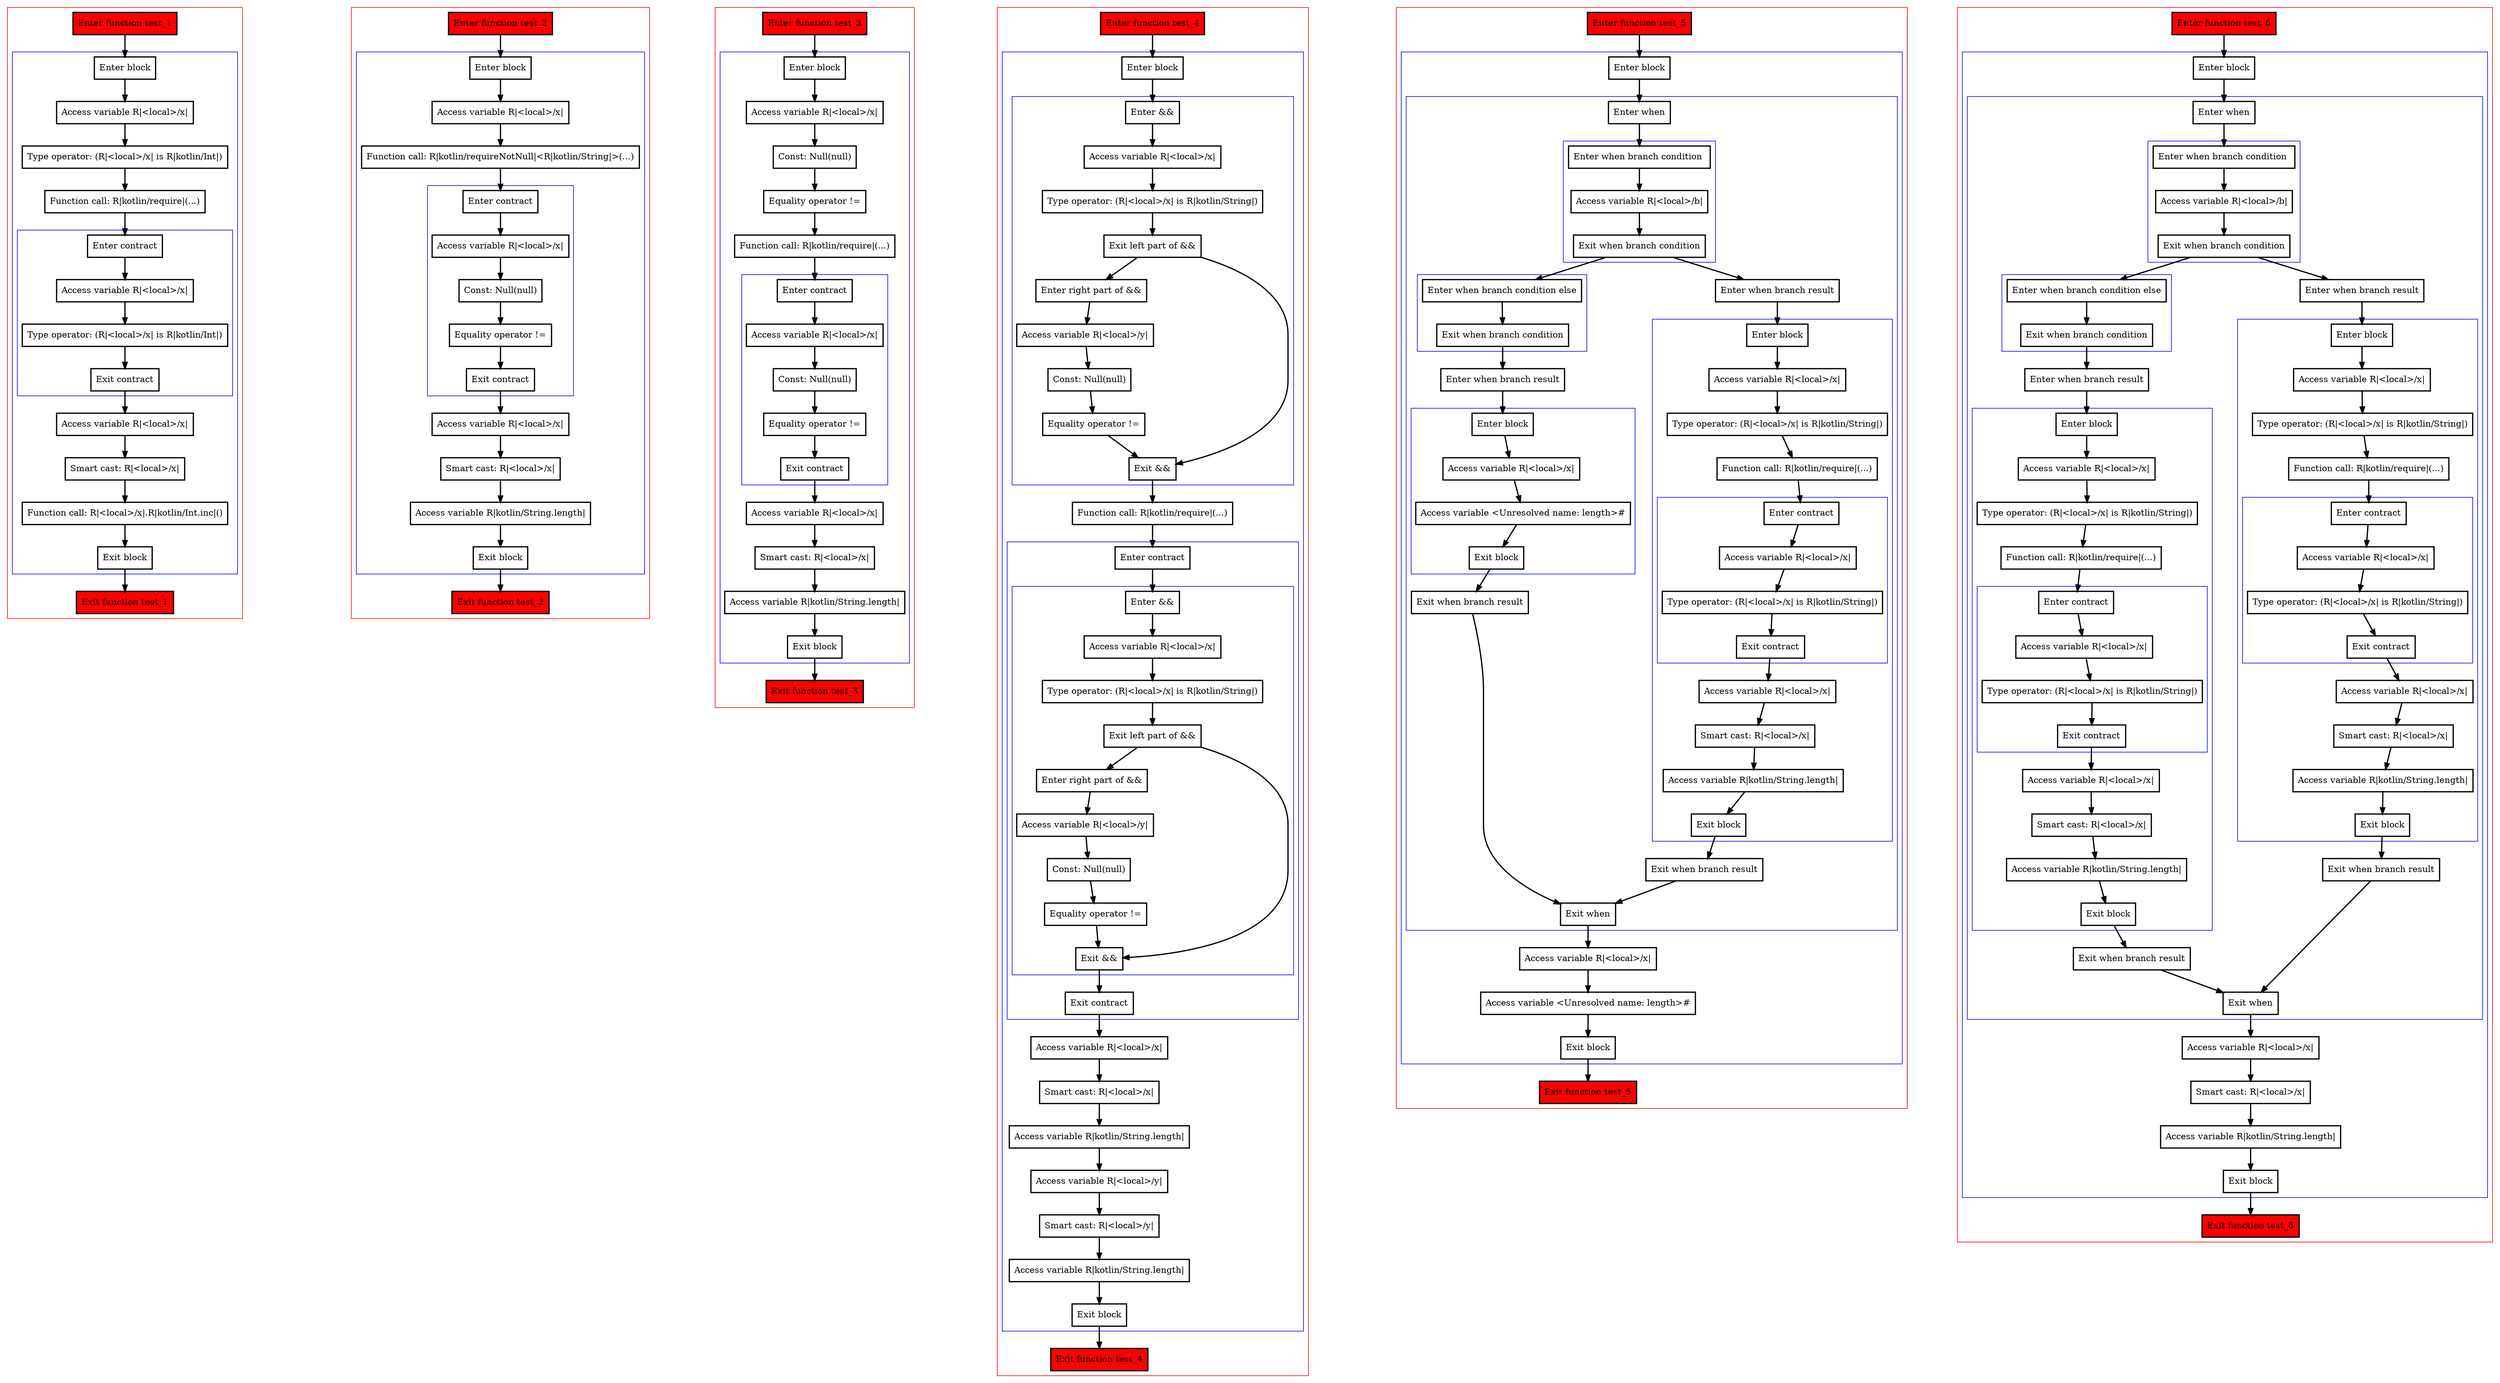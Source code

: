 digraph conditionalEffects_kt {
    graph [nodesep=3]
    node [shape=box penwidth=2]
    edge [penwidth=2]

    subgraph cluster_0 {
        color=red
        0 [label="Enter function test_1" style="filled" fillcolor=red];
        subgraph cluster_1 {
            color=blue
            1 [label="Enter block"];
            2 [label="Access variable R|<local>/x|"];
            3 [label="Type operator: (R|<local>/x| is R|kotlin/Int|)"];
            4 [label="Function call: R|kotlin/require|(...)"];
            subgraph cluster_2 {
                color=blue
                5 [label="Enter contract"];
                6 [label="Access variable R|<local>/x|"];
                7 [label="Type operator: (R|<local>/x| is R|kotlin/Int|)"];
                8 [label="Exit contract"];
            }
            9 [label="Access variable R|<local>/x|"];
            10 [label="Smart cast: R|<local>/x|"];
            11 [label="Function call: R|<local>/x|.R|kotlin/Int.inc|()"];
            12 [label="Exit block"];
        }
        13 [label="Exit function test_1" style="filled" fillcolor=red];
    }
    0 -> {1};
    1 -> {2};
    2 -> {3};
    3 -> {4};
    4 -> {5};
    5 -> {6};
    6 -> {7};
    7 -> {8};
    8 -> {9};
    9 -> {10};
    10 -> {11};
    11 -> {12};
    12 -> {13};

    subgraph cluster_3 {
        color=red
        14 [label="Enter function test_2" style="filled" fillcolor=red];
        subgraph cluster_4 {
            color=blue
            15 [label="Enter block"];
            16 [label="Access variable R|<local>/x|"];
            17 [label="Function call: R|kotlin/requireNotNull|<R|kotlin/String|>(...)"];
            subgraph cluster_5 {
                color=blue
                18 [label="Enter contract"];
                19 [label="Access variable R|<local>/x|"];
                20 [label="Const: Null(null)"];
                21 [label="Equality operator !="];
                22 [label="Exit contract"];
            }
            23 [label="Access variable R|<local>/x|"];
            24 [label="Smart cast: R|<local>/x|"];
            25 [label="Access variable R|kotlin/String.length|"];
            26 [label="Exit block"];
        }
        27 [label="Exit function test_2" style="filled" fillcolor=red];
    }
    14 -> {15};
    15 -> {16};
    16 -> {17};
    17 -> {18};
    18 -> {19};
    19 -> {20};
    20 -> {21};
    21 -> {22};
    22 -> {23};
    23 -> {24};
    24 -> {25};
    25 -> {26};
    26 -> {27};

    subgraph cluster_6 {
        color=red
        28 [label="Enter function test_3" style="filled" fillcolor=red];
        subgraph cluster_7 {
            color=blue
            29 [label="Enter block"];
            30 [label="Access variable R|<local>/x|"];
            31 [label="Const: Null(null)"];
            32 [label="Equality operator !="];
            33 [label="Function call: R|kotlin/require|(...)"];
            subgraph cluster_8 {
                color=blue
                34 [label="Enter contract"];
                35 [label="Access variable R|<local>/x|"];
                36 [label="Const: Null(null)"];
                37 [label="Equality operator !="];
                38 [label="Exit contract"];
            }
            39 [label="Access variable R|<local>/x|"];
            40 [label="Smart cast: R|<local>/x|"];
            41 [label="Access variable R|kotlin/String.length|"];
            42 [label="Exit block"];
        }
        43 [label="Exit function test_3" style="filled" fillcolor=red];
    }
    28 -> {29};
    29 -> {30};
    30 -> {31};
    31 -> {32};
    32 -> {33};
    33 -> {34};
    34 -> {35};
    35 -> {36};
    36 -> {37};
    37 -> {38};
    38 -> {39};
    39 -> {40};
    40 -> {41};
    41 -> {42};
    42 -> {43};

    subgraph cluster_9 {
        color=red
        44 [label="Enter function test_4" style="filled" fillcolor=red];
        subgraph cluster_10 {
            color=blue
            45 [label="Enter block"];
            subgraph cluster_11 {
                color=blue
                46 [label="Enter &&"];
                47 [label="Access variable R|<local>/x|"];
                48 [label="Type operator: (R|<local>/x| is R|kotlin/String|)"];
                49 [label="Exit left part of &&"];
                50 [label="Enter right part of &&"];
                51 [label="Access variable R|<local>/y|"];
                52 [label="Const: Null(null)"];
                53 [label="Equality operator !="];
                54 [label="Exit &&"];
            }
            55 [label="Function call: R|kotlin/require|(...)"];
            subgraph cluster_12 {
                color=blue
                56 [label="Enter contract"];
                subgraph cluster_13 {
                    color=blue
                    57 [label="Enter &&"];
                    58 [label="Access variable R|<local>/x|"];
                    59 [label="Type operator: (R|<local>/x| is R|kotlin/String|)"];
                    60 [label="Exit left part of &&"];
                    61 [label="Enter right part of &&"];
                    62 [label="Access variable R|<local>/y|"];
                    63 [label="Const: Null(null)"];
                    64 [label="Equality operator !="];
                    65 [label="Exit &&"];
                }
                66 [label="Exit contract"];
            }
            67 [label="Access variable R|<local>/x|"];
            68 [label="Smart cast: R|<local>/x|"];
            69 [label="Access variable R|kotlin/String.length|"];
            70 [label="Access variable R|<local>/y|"];
            71 [label="Smart cast: R|<local>/y|"];
            72 [label="Access variable R|kotlin/String.length|"];
            73 [label="Exit block"];
        }
        74 [label="Exit function test_4" style="filled" fillcolor=red];
    }
    44 -> {45};
    45 -> {46};
    46 -> {47};
    47 -> {48};
    48 -> {49};
    49 -> {54 50};
    50 -> {51};
    51 -> {52};
    52 -> {53};
    53 -> {54};
    54 -> {55};
    55 -> {56};
    56 -> {57};
    57 -> {58};
    58 -> {59};
    59 -> {60};
    60 -> {65 61};
    61 -> {62};
    62 -> {63};
    63 -> {64};
    64 -> {65};
    65 -> {66};
    66 -> {67};
    67 -> {68};
    68 -> {69};
    69 -> {70};
    70 -> {71};
    71 -> {72};
    72 -> {73};
    73 -> {74};

    subgraph cluster_14 {
        color=red
        75 [label="Enter function test_5" style="filled" fillcolor=red];
        subgraph cluster_15 {
            color=blue
            76 [label="Enter block"];
            subgraph cluster_16 {
                color=blue
                77 [label="Enter when"];
                subgraph cluster_17 {
                    color=blue
                    78 [label="Enter when branch condition "];
                    79 [label="Access variable R|<local>/b|"];
                    80 [label="Exit when branch condition"];
                }
                subgraph cluster_18 {
                    color=blue
                    81 [label="Enter when branch condition else"];
                    82 [label="Exit when branch condition"];
                }
                83 [label="Enter when branch result"];
                subgraph cluster_19 {
                    color=blue
                    84 [label="Enter block"];
                    85 [label="Access variable R|<local>/x|"];
                    86 [label="Access variable <Unresolved name: length>#"];
                    87 [label="Exit block"];
                }
                88 [label="Exit when branch result"];
                89 [label="Enter when branch result"];
                subgraph cluster_20 {
                    color=blue
                    90 [label="Enter block"];
                    91 [label="Access variable R|<local>/x|"];
                    92 [label="Type operator: (R|<local>/x| is R|kotlin/String|)"];
                    93 [label="Function call: R|kotlin/require|(...)"];
                    subgraph cluster_21 {
                        color=blue
                        94 [label="Enter contract"];
                        95 [label="Access variable R|<local>/x|"];
                        96 [label="Type operator: (R|<local>/x| is R|kotlin/String|)"];
                        97 [label="Exit contract"];
                    }
                    98 [label="Access variable R|<local>/x|"];
                    99 [label="Smart cast: R|<local>/x|"];
                    100 [label="Access variable R|kotlin/String.length|"];
                    101 [label="Exit block"];
                }
                102 [label="Exit when branch result"];
                103 [label="Exit when"];
            }
            104 [label="Access variable R|<local>/x|"];
            105 [label="Access variable <Unresolved name: length>#"];
            106 [label="Exit block"];
        }
        107 [label="Exit function test_5" style="filled" fillcolor=red];
    }
    75 -> {76};
    76 -> {77};
    77 -> {78};
    78 -> {79};
    79 -> {80};
    80 -> {89 81};
    81 -> {82};
    82 -> {83};
    83 -> {84};
    84 -> {85};
    85 -> {86};
    86 -> {87};
    87 -> {88};
    88 -> {103};
    89 -> {90};
    90 -> {91};
    91 -> {92};
    92 -> {93};
    93 -> {94};
    94 -> {95};
    95 -> {96};
    96 -> {97};
    97 -> {98};
    98 -> {99};
    99 -> {100};
    100 -> {101};
    101 -> {102};
    102 -> {103};
    103 -> {104};
    104 -> {105};
    105 -> {106};
    106 -> {107};

    subgraph cluster_22 {
        color=red
        108 [label="Enter function test_6" style="filled" fillcolor=red];
        subgraph cluster_23 {
            color=blue
            109 [label="Enter block"];
            subgraph cluster_24 {
                color=blue
                110 [label="Enter when"];
                subgraph cluster_25 {
                    color=blue
                    111 [label="Enter when branch condition "];
                    112 [label="Access variable R|<local>/b|"];
                    113 [label="Exit when branch condition"];
                }
                subgraph cluster_26 {
                    color=blue
                    114 [label="Enter when branch condition else"];
                    115 [label="Exit when branch condition"];
                }
                116 [label="Enter when branch result"];
                subgraph cluster_27 {
                    color=blue
                    117 [label="Enter block"];
                    118 [label="Access variable R|<local>/x|"];
                    119 [label="Type operator: (R|<local>/x| is R|kotlin/String|)"];
                    120 [label="Function call: R|kotlin/require|(...)"];
                    subgraph cluster_28 {
                        color=blue
                        121 [label="Enter contract"];
                        122 [label="Access variable R|<local>/x|"];
                        123 [label="Type operator: (R|<local>/x| is R|kotlin/String|)"];
                        124 [label="Exit contract"];
                    }
                    125 [label="Access variable R|<local>/x|"];
                    126 [label="Smart cast: R|<local>/x|"];
                    127 [label="Access variable R|kotlin/String.length|"];
                    128 [label="Exit block"];
                }
                129 [label="Exit when branch result"];
                130 [label="Enter when branch result"];
                subgraph cluster_29 {
                    color=blue
                    131 [label="Enter block"];
                    132 [label="Access variable R|<local>/x|"];
                    133 [label="Type operator: (R|<local>/x| is R|kotlin/String|)"];
                    134 [label="Function call: R|kotlin/require|(...)"];
                    subgraph cluster_30 {
                        color=blue
                        135 [label="Enter contract"];
                        136 [label="Access variable R|<local>/x|"];
                        137 [label="Type operator: (R|<local>/x| is R|kotlin/String|)"];
                        138 [label="Exit contract"];
                    }
                    139 [label="Access variable R|<local>/x|"];
                    140 [label="Smart cast: R|<local>/x|"];
                    141 [label="Access variable R|kotlin/String.length|"];
                    142 [label="Exit block"];
                }
                143 [label="Exit when branch result"];
                144 [label="Exit when"];
            }
            145 [label="Access variable R|<local>/x|"];
            146 [label="Smart cast: R|<local>/x|"];
            147 [label="Access variable R|kotlin/String.length|"];
            148 [label="Exit block"];
        }
        149 [label="Exit function test_6" style="filled" fillcolor=red];
    }
    108 -> {109};
    109 -> {110};
    110 -> {111};
    111 -> {112};
    112 -> {113};
    113 -> {130 114};
    114 -> {115};
    115 -> {116};
    116 -> {117};
    117 -> {118};
    118 -> {119};
    119 -> {120};
    120 -> {121};
    121 -> {122};
    122 -> {123};
    123 -> {124};
    124 -> {125};
    125 -> {126};
    126 -> {127};
    127 -> {128};
    128 -> {129};
    129 -> {144};
    130 -> {131};
    131 -> {132};
    132 -> {133};
    133 -> {134};
    134 -> {135};
    135 -> {136};
    136 -> {137};
    137 -> {138};
    138 -> {139};
    139 -> {140};
    140 -> {141};
    141 -> {142};
    142 -> {143};
    143 -> {144};
    144 -> {145};
    145 -> {146};
    146 -> {147};
    147 -> {148};
    148 -> {149};

}
